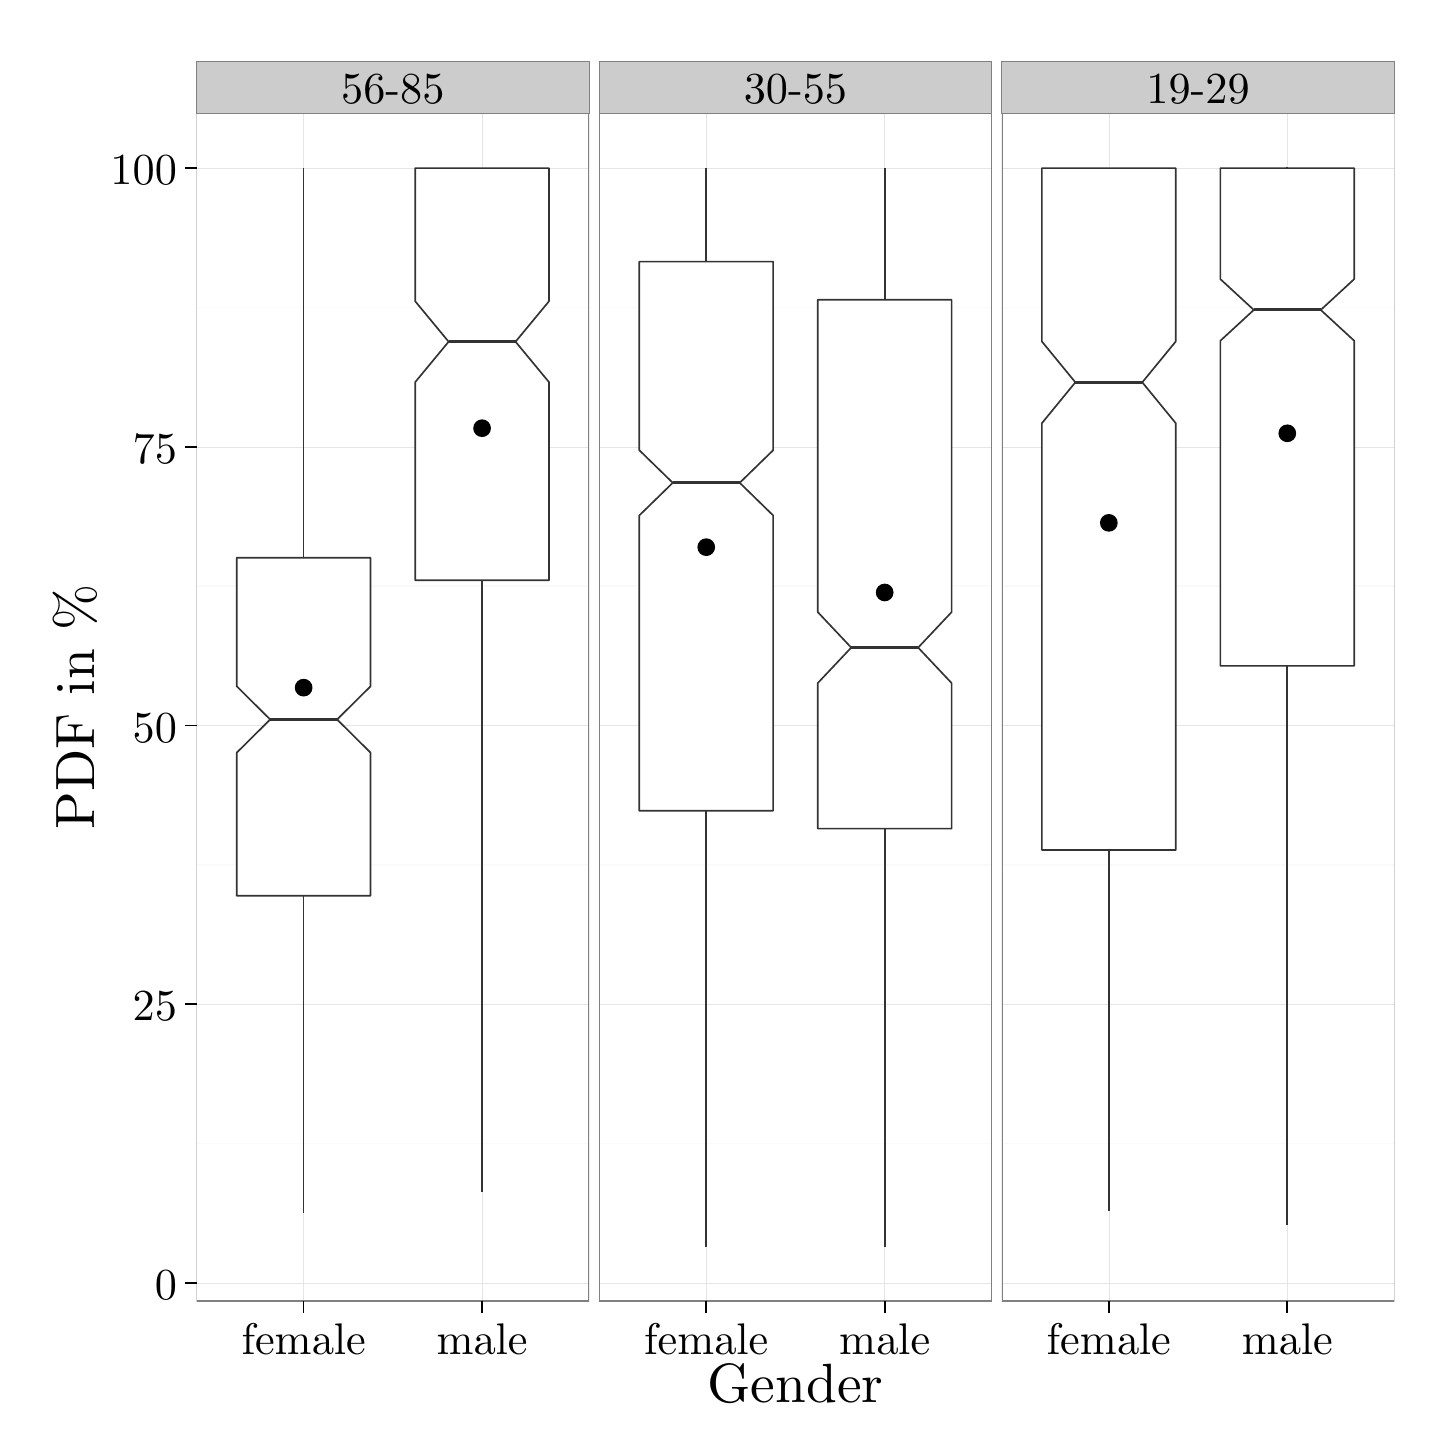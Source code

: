 % Created by tikzDevice version 0.8.1 on 2016-02-09 02:17:24
% !TEX encoding = UTF-8 Unicode
\begin{tikzpicture}[x=1pt,y=1pt]
\definecolor{fillColor}{RGB}{255,255,255}
\path[use as bounding box,fill=fillColor,fill opacity=0.00] (0,0) rectangle (505.89,505.89);
\begin{scope}
\path[clip] (  0.00,  0.00) rectangle (505.89,505.89);
\definecolor{drawColor}{RGB}{255,255,255}
\definecolor{fillColor}{RGB}{255,255,255}

\path[draw=drawColor,line width= 0.6pt,line join=round,line cap=round,fill=fillColor] (  0.00, -0.00) rectangle (505.89,505.89);
\end{scope}
\begin{scope}
\path[clip] ( 61.03, 45.77) rectangle (202.89,475.09);
\definecolor{fillColor}{RGB}{255,255,255}

\path[fill=fillColor] ( 61.03, 45.77) rectangle (202.89,475.09);
\definecolor{drawColor}{gray}{0.98}

\path[draw=drawColor,line width= 0.6pt,line join=round] ( 61.03,102.67) --
	(202.89,102.67);

\path[draw=drawColor,line width= 0.6pt,line join=round] ( 61.03,203.37) --
	(202.89,203.37);

\path[draw=drawColor,line width= 0.6pt,line join=round] ( 61.03,304.07) --
	(202.89,304.07);

\path[draw=drawColor,line width= 0.6pt,line join=round] ( 61.03,404.78) --
	(202.89,404.78);
\definecolor{drawColor}{gray}{0.90}

\path[draw=drawColor,line width= 0.2pt,line join=round] ( 61.03, 52.32) --
	(202.89, 52.32);

\path[draw=drawColor,line width= 0.2pt,line join=round] ( 61.03,153.02) --
	(202.89,153.02);

\path[draw=drawColor,line width= 0.2pt,line join=round] ( 61.03,253.72) --
	(202.89,253.72);

\path[draw=drawColor,line width= 0.2pt,line join=round] ( 61.03,354.43) --
	(202.89,354.43);

\path[draw=drawColor,line width= 0.2pt,line join=round] ( 61.03,455.13) --
	(202.89,455.13);

\path[draw=drawColor,line width= 0.2pt,line join=round] ( 99.72, 45.77) --
	( 99.72,475.09);

\path[draw=drawColor,line width= 0.2pt,line join=round] (164.20, 45.77) --
	(164.20,475.09);
\definecolor{drawColor}{gray}{0.20}

\path[draw=drawColor,line width= 0.6pt,line join=round] ( 99.72,314.37) -- ( 99.72,455.13);

\path[draw=drawColor,line width= 0.6pt,line join=round] ( 99.72,192.23) -- ( 99.72, 77.57);

\path[draw=drawColor,line width= 0.6pt,line join=round,line cap=round,fill=fillColor] ( 75.54,314.37) --
	( 75.54,267.89) --
	( 87.63,255.90) --
	( 75.54,243.91) --
	( 75.54,192.23) --
	(123.90,192.23) --
	(123.90,243.91) --
	(111.81,255.90) --
	(123.90,267.89) --
	(123.90,314.37) --
	( 75.54,314.37) --
	cycle;

\path[draw=drawColor,line width= 1.1pt,line join=round] ( 87.63,255.90) -- (111.81,255.90);

\path[draw=drawColor,line width= 0.6pt,line join=round] (164.20,455.13) -- (164.20,455.13);

\path[draw=drawColor,line width= 0.6pt,line join=round] (164.20,306.21) -- (164.20, 85.15);

\path[draw=drawColor,line width= 0.6pt,line join=round,line cap=round,fill=fillColor] (140.02,455.13) --
	(140.02,407.03) --
	(152.11,392.41) --
	(140.02,377.79) --
	(140.02,306.21) --
	(188.38,306.21) --
	(188.38,377.79) --
	(176.29,392.41) --
	(188.38,407.03) --
	(188.38,455.13) --
	(140.02,455.13) --
	cycle;

\path[draw=drawColor,line width= 1.1pt,line join=round] (152.11,392.41) -- (176.29,392.41);
\definecolor{fillColor}{RGB}{0,0,0}

\path[fill=fillColor] ( 99.72,267.40) circle (  3.20);

\path[fill=fillColor] (164.20,361.15) circle (  3.20);
\definecolor{drawColor}{gray}{0.50}

\path[draw=drawColor,line width= 0.6pt,line join=round,line cap=round] ( 61.03, 45.77) rectangle (202.89,475.09);
\end{scope}
\begin{scope}
\path[clip] (206.51, 45.77) rectangle (348.37,475.09);
\definecolor{fillColor}{RGB}{255,255,255}

\path[fill=fillColor] (206.51, 45.77) rectangle (348.37,475.09);
\definecolor{drawColor}{gray}{0.98}

\path[draw=drawColor,line width= 0.6pt,line join=round] (206.51,102.67) --
	(348.37,102.67);

\path[draw=drawColor,line width= 0.6pt,line join=round] (206.51,203.37) --
	(348.37,203.37);

\path[draw=drawColor,line width= 0.6pt,line join=round] (206.51,304.07) --
	(348.37,304.07);

\path[draw=drawColor,line width= 0.6pt,line join=round] (206.51,404.78) --
	(348.37,404.78);
\definecolor{drawColor}{gray}{0.90}

\path[draw=drawColor,line width= 0.2pt,line join=round] (206.51, 52.32) --
	(348.37, 52.32);

\path[draw=drawColor,line width= 0.2pt,line join=round] (206.51,153.02) --
	(348.37,153.02);

\path[draw=drawColor,line width= 0.2pt,line join=round] (206.51,253.72) --
	(348.37,253.72);

\path[draw=drawColor,line width= 0.2pt,line join=round] (206.51,354.43) --
	(348.37,354.43);

\path[draw=drawColor,line width= 0.2pt,line join=round] (206.51,455.13) --
	(348.37,455.13);

\path[draw=drawColor,line width= 0.2pt,line join=round] (245.20, 45.77) --
	(245.20,475.09);

\path[draw=drawColor,line width= 0.2pt,line join=round] (309.68, 45.77) --
	(309.68,475.09);
\definecolor{drawColor}{gray}{0.20}

\path[draw=drawColor,line width= 0.6pt,line join=round] (245.20,421.33) -- (245.20,455.13);

\path[draw=drawColor,line width= 0.6pt,line join=round] (245.20,222.93) -- (245.20, 65.29);

\path[draw=drawColor,line width= 0.6pt,line join=round,line cap=round,fill=fillColor] (221.01,421.33) --
	(221.01,353.20) --
	(233.10,341.42) --
	(221.01,329.63) --
	(221.01,222.93) --
	(269.38,222.93) --
	(269.38,329.63) --
	(257.29,341.42) --
	(269.38,353.20) --
	(269.38,421.33) --
	(221.01,421.33) --
	cycle;

\path[draw=drawColor,line width= 1.1pt,line join=round] (233.10,341.42) -- (257.29,341.42);

\path[draw=drawColor,line width= 0.6pt,line join=round] (309.68,407.56) -- (309.68,455.13);

\path[draw=drawColor,line width= 0.6pt,line join=round] (309.68,216.46) -- (309.68, 65.45);

\path[draw=drawColor,line width= 0.6pt,line join=round,line cap=round,fill=fillColor] (285.50,407.56) --
	(285.50,294.70) --
	(297.59,281.88) --
	(285.50,269.06) --
	(285.50,216.46) --
	(333.86,216.46) --
	(333.86,269.06) --
	(321.77,281.88) --
	(333.86,294.70) --
	(333.86,407.56) --
	(285.50,407.56) --
	cycle;

\path[draw=drawColor,line width= 1.1pt,line join=round] (297.59,281.88) -- (321.77,281.88);
\definecolor{fillColor}{RGB}{0,0,0}

\path[fill=fillColor] (245.20,318.16) circle (  3.20);

\path[fill=fillColor] (309.68,301.79) circle (  3.20);
\definecolor{drawColor}{gray}{0.50}

\path[draw=drawColor,line width= 0.6pt,line join=round,line cap=round] (206.51, 45.77) rectangle (348.37,475.09);
\end{scope}
\begin{scope}
\path[clip] (351.98, 45.77) rectangle (493.85,475.09);
\definecolor{fillColor}{RGB}{255,255,255}

\path[fill=fillColor] (351.98, 45.77) rectangle (493.85,475.09);
\definecolor{drawColor}{gray}{0.98}

\path[draw=drawColor,line width= 0.6pt,line join=round] (351.98,102.67) --
	(493.85,102.67);

\path[draw=drawColor,line width= 0.6pt,line join=round] (351.98,203.37) --
	(493.85,203.37);

\path[draw=drawColor,line width= 0.6pt,line join=round] (351.98,304.07) --
	(493.85,304.07);

\path[draw=drawColor,line width= 0.6pt,line join=round] (351.98,404.78) --
	(493.85,404.78);
\definecolor{drawColor}{gray}{0.90}

\path[draw=drawColor,line width= 0.2pt,line join=round] (351.98, 52.32) --
	(493.85, 52.32);

\path[draw=drawColor,line width= 0.2pt,line join=round] (351.98,153.02) --
	(493.85,153.02);

\path[draw=drawColor,line width= 0.2pt,line join=round] (351.98,253.72) --
	(493.85,253.72);

\path[draw=drawColor,line width= 0.2pt,line join=round] (351.98,354.43) --
	(493.85,354.43);

\path[draw=drawColor,line width= 0.2pt,line join=round] (351.98,455.13) --
	(493.85,455.13);

\path[draw=drawColor,line width= 0.2pt,line join=round] (390.67, 45.77) --
	(390.67,475.09);

\path[draw=drawColor,line width= 0.2pt,line join=round] (455.16, 45.77) --
	(455.16,475.09);
\definecolor{drawColor}{gray}{0.20}

\path[draw=drawColor,line width= 0.6pt,line join=round] (390.67,455.13) -- (390.67,455.13);

\path[draw=drawColor,line width= 0.6pt,line join=round] (390.67,208.76) -- (390.67, 78.18);

\path[draw=drawColor,line width= 0.6pt,line join=round,line cap=round,fill=fillColor] (366.49,455.13) --
	(366.49,392.48) --
	(378.58,377.73) --
	(366.49,362.97) --
	(366.49,208.76) --
	(414.85,208.76) --
	(414.85,362.97) --
	(402.76,377.73) --
	(414.85,392.48) --
	(414.85,455.13) --
	(366.49,455.13) --
	cycle;

\path[draw=drawColor,line width= 1.1pt,line join=round] (378.58,377.73) -- (402.76,377.73);

\path[draw=drawColor,line width= 0.6pt,line join=round] (455.16,455.13) -- (455.16,455.57);

\path[draw=drawColor,line width= 0.6pt,line join=round] (455.16,275.27) -- (455.16, 73.10);

\path[draw=drawColor,line width= 0.6pt,line join=round,line cap=round,fill=fillColor] (430.97,455.13) --
	(430.97,415.03) --
	(443.06,403.89) --
	(430.97,392.75) --
	(430.97,275.27) --
	(479.34,275.27) --
	(479.34,392.75) --
	(467.25,403.89) --
	(479.34,415.03) --
	(479.34,455.13) --
	(430.97,455.13) --
	cycle;

\path[draw=drawColor,line width= 1.1pt,line join=round] (443.06,403.89) -- (467.25,403.89);
\definecolor{fillColor}{RGB}{0,0,0}

\path[fill=fillColor] (390.67,326.95) circle (  3.20);

\path[fill=fillColor] (455.16,359.31) circle (  3.20);
\definecolor{drawColor}{gray}{0.50}

\path[draw=drawColor,line width= 0.6pt,line join=round,line cap=round] (351.98, 45.77) rectangle (493.85,475.09);
\end{scope}
\begin{scope}
\path[clip] (  0.00,  0.00) rectangle (505.89,505.89);
\definecolor{drawColor}{gray}{0.50}
\definecolor{fillColor}{gray}{0.80}

\path[draw=drawColor,line width= 0.2pt,line join=round,line cap=round,fill=fillColor] ( 61.03,475.09) rectangle (202.89,493.85);
\definecolor{drawColor}{RGB}{0,0,0}

\node[text=drawColor,anchor=base,inner sep=0pt, outer sep=0pt, scale=  1.60] at (131.96,478.43) {56-85};
\end{scope}
\begin{scope}
\path[clip] (  0.00,  0.00) rectangle (505.89,505.89);
\definecolor{drawColor}{gray}{0.50}
\definecolor{fillColor}{gray}{0.80}

\path[draw=drawColor,line width= 0.2pt,line join=round,line cap=round,fill=fillColor] (206.51,475.09) rectangle (348.37,493.85);
\definecolor{drawColor}{RGB}{0,0,0}

\node[text=drawColor,anchor=base,inner sep=0pt, outer sep=0pt, scale=  1.60] at (277.44,478.43) {30-55};
\end{scope}
\begin{scope}
\path[clip] (  0.00,  0.00) rectangle (505.89,505.89);
\definecolor{drawColor}{gray}{0.50}
\definecolor{fillColor}{gray}{0.80}

\path[draw=drawColor,line width= 0.2pt,line join=round,line cap=round,fill=fillColor] (351.98,475.09) rectangle (493.85,493.85);
\definecolor{drawColor}{RGB}{0,0,0}

\node[text=drawColor,anchor=base,inner sep=0pt, outer sep=0pt, scale=  1.60] at (422.91,478.43) {19-29};
\end{scope}
\begin{scope}
\path[clip] (  0.00,  0.00) rectangle (505.89,505.89);
\definecolor{drawColor}{RGB}{0,0,0}

\node[text=drawColor,anchor=base east,inner sep=0pt, outer sep=0pt, scale=  1.60] at ( 53.92, 46.28) {0};

\node[text=drawColor,anchor=base east,inner sep=0pt, outer sep=0pt, scale=  1.60] at ( 53.92,146.99) {25};

\node[text=drawColor,anchor=base east,inner sep=0pt, outer sep=0pt, scale=  1.60] at ( 53.92,247.69) {50};

\node[text=drawColor,anchor=base east,inner sep=0pt, outer sep=0pt, scale=  1.60] at ( 53.92,348.39) {75};

\node[text=drawColor,anchor=base east,inner sep=0pt, outer sep=0pt, scale=  1.60] at ( 53.92,449.10) {100};
\end{scope}
\begin{scope}
\path[clip] (  0.00,  0.00) rectangle (505.89,505.89);
\definecolor{drawColor}{RGB}{0,0,0}

\path[draw=drawColor,line width= 0.6pt,line join=round] ( 56.76, 52.32) --
	( 61.03, 52.32);

\path[draw=drawColor,line width= 0.6pt,line join=round] ( 56.76,153.02) --
	( 61.03,153.02);

\path[draw=drawColor,line width= 0.6pt,line join=round] ( 56.76,253.72) --
	( 61.03,253.72);

\path[draw=drawColor,line width= 0.6pt,line join=round] ( 56.76,354.43) --
	( 61.03,354.43);

\path[draw=drawColor,line width= 0.6pt,line join=round] ( 56.76,455.13) --
	( 61.03,455.13);
\end{scope}
\begin{scope}
\path[clip] (  0.00,  0.00) rectangle (505.89,505.89);
\definecolor{drawColor}{RGB}{0,0,0}

\path[draw=drawColor,line width= 0.6pt,line join=round] ( 99.72, 41.50) --
	( 99.72, 45.77);

\path[draw=drawColor,line width= 0.6pt,line join=round] (164.20, 41.50) --
	(164.20, 45.77);
\end{scope}
\begin{scope}
\path[clip] (  0.00,  0.00) rectangle (505.89,505.89);
\definecolor{drawColor}{RGB}{0,0,0}

\node[text=drawColor,anchor=base,inner sep=0pt, outer sep=0pt, scale=  1.60] at ( 99.72, 26.59) {female};

\node[text=drawColor,anchor=base,inner sep=0pt, outer sep=0pt, scale=  1.60] at (164.20, 26.59) {male};
\end{scope}
\begin{scope}
\path[clip] (  0.00,  0.00) rectangle (505.89,505.89);
\definecolor{drawColor}{RGB}{0,0,0}

\path[draw=drawColor,line width= 0.6pt,line join=round] (245.20, 41.50) --
	(245.20, 45.77);

\path[draw=drawColor,line width= 0.6pt,line join=round] (309.68, 41.50) --
	(309.68, 45.77);
\end{scope}
\begin{scope}
\path[clip] (  0.00,  0.00) rectangle (505.89,505.89);
\definecolor{drawColor}{RGB}{0,0,0}

\node[text=drawColor,anchor=base,inner sep=0pt, outer sep=0pt, scale=  1.60] at (245.20, 26.59) {female};

\node[text=drawColor,anchor=base,inner sep=0pt, outer sep=0pt, scale=  1.60] at (309.68, 26.59) {male};
\end{scope}
\begin{scope}
\path[clip] (  0.00,  0.00) rectangle (505.89,505.89);
\definecolor{drawColor}{RGB}{0,0,0}

\path[draw=drawColor,line width= 0.6pt,line join=round] (390.67, 41.50) --
	(390.67, 45.77);

\path[draw=drawColor,line width= 0.6pt,line join=round] (455.16, 41.50) --
	(455.16, 45.77);
\end{scope}
\begin{scope}
\path[clip] (  0.00,  0.00) rectangle (505.89,505.89);
\definecolor{drawColor}{RGB}{0,0,0}

\node[text=drawColor,anchor=base,inner sep=0pt, outer sep=0pt, scale=  1.60] at (390.67, 26.59) {female};

\node[text=drawColor,anchor=base,inner sep=0pt, outer sep=0pt, scale=  1.60] at (455.16, 26.59) {male};
\end{scope}
\begin{scope}
\path[clip] (  0.00,  0.00) rectangle (505.89,505.89);
\definecolor{drawColor}{RGB}{0,0,0}

\node[text=drawColor,anchor=base,inner sep=0pt, outer sep=0pt, scale=  2.00] at (277.44,  9.03) {Gender};
\end{scope}
\begin{scope}
\path[clip] (  0.00,  0.00) rectangle (505.89,505.89);
\definecolor{drawColor}{RGB}{0,0,0}

\node[text=drawColor,rotate= 90.00,anchor=base,inner sep=0pt, outer sep=0pt, scale=  2.00] at ( 24.12,260.43) {PDF in {\%}};
\end{scope}
\end{tikzpicture}
